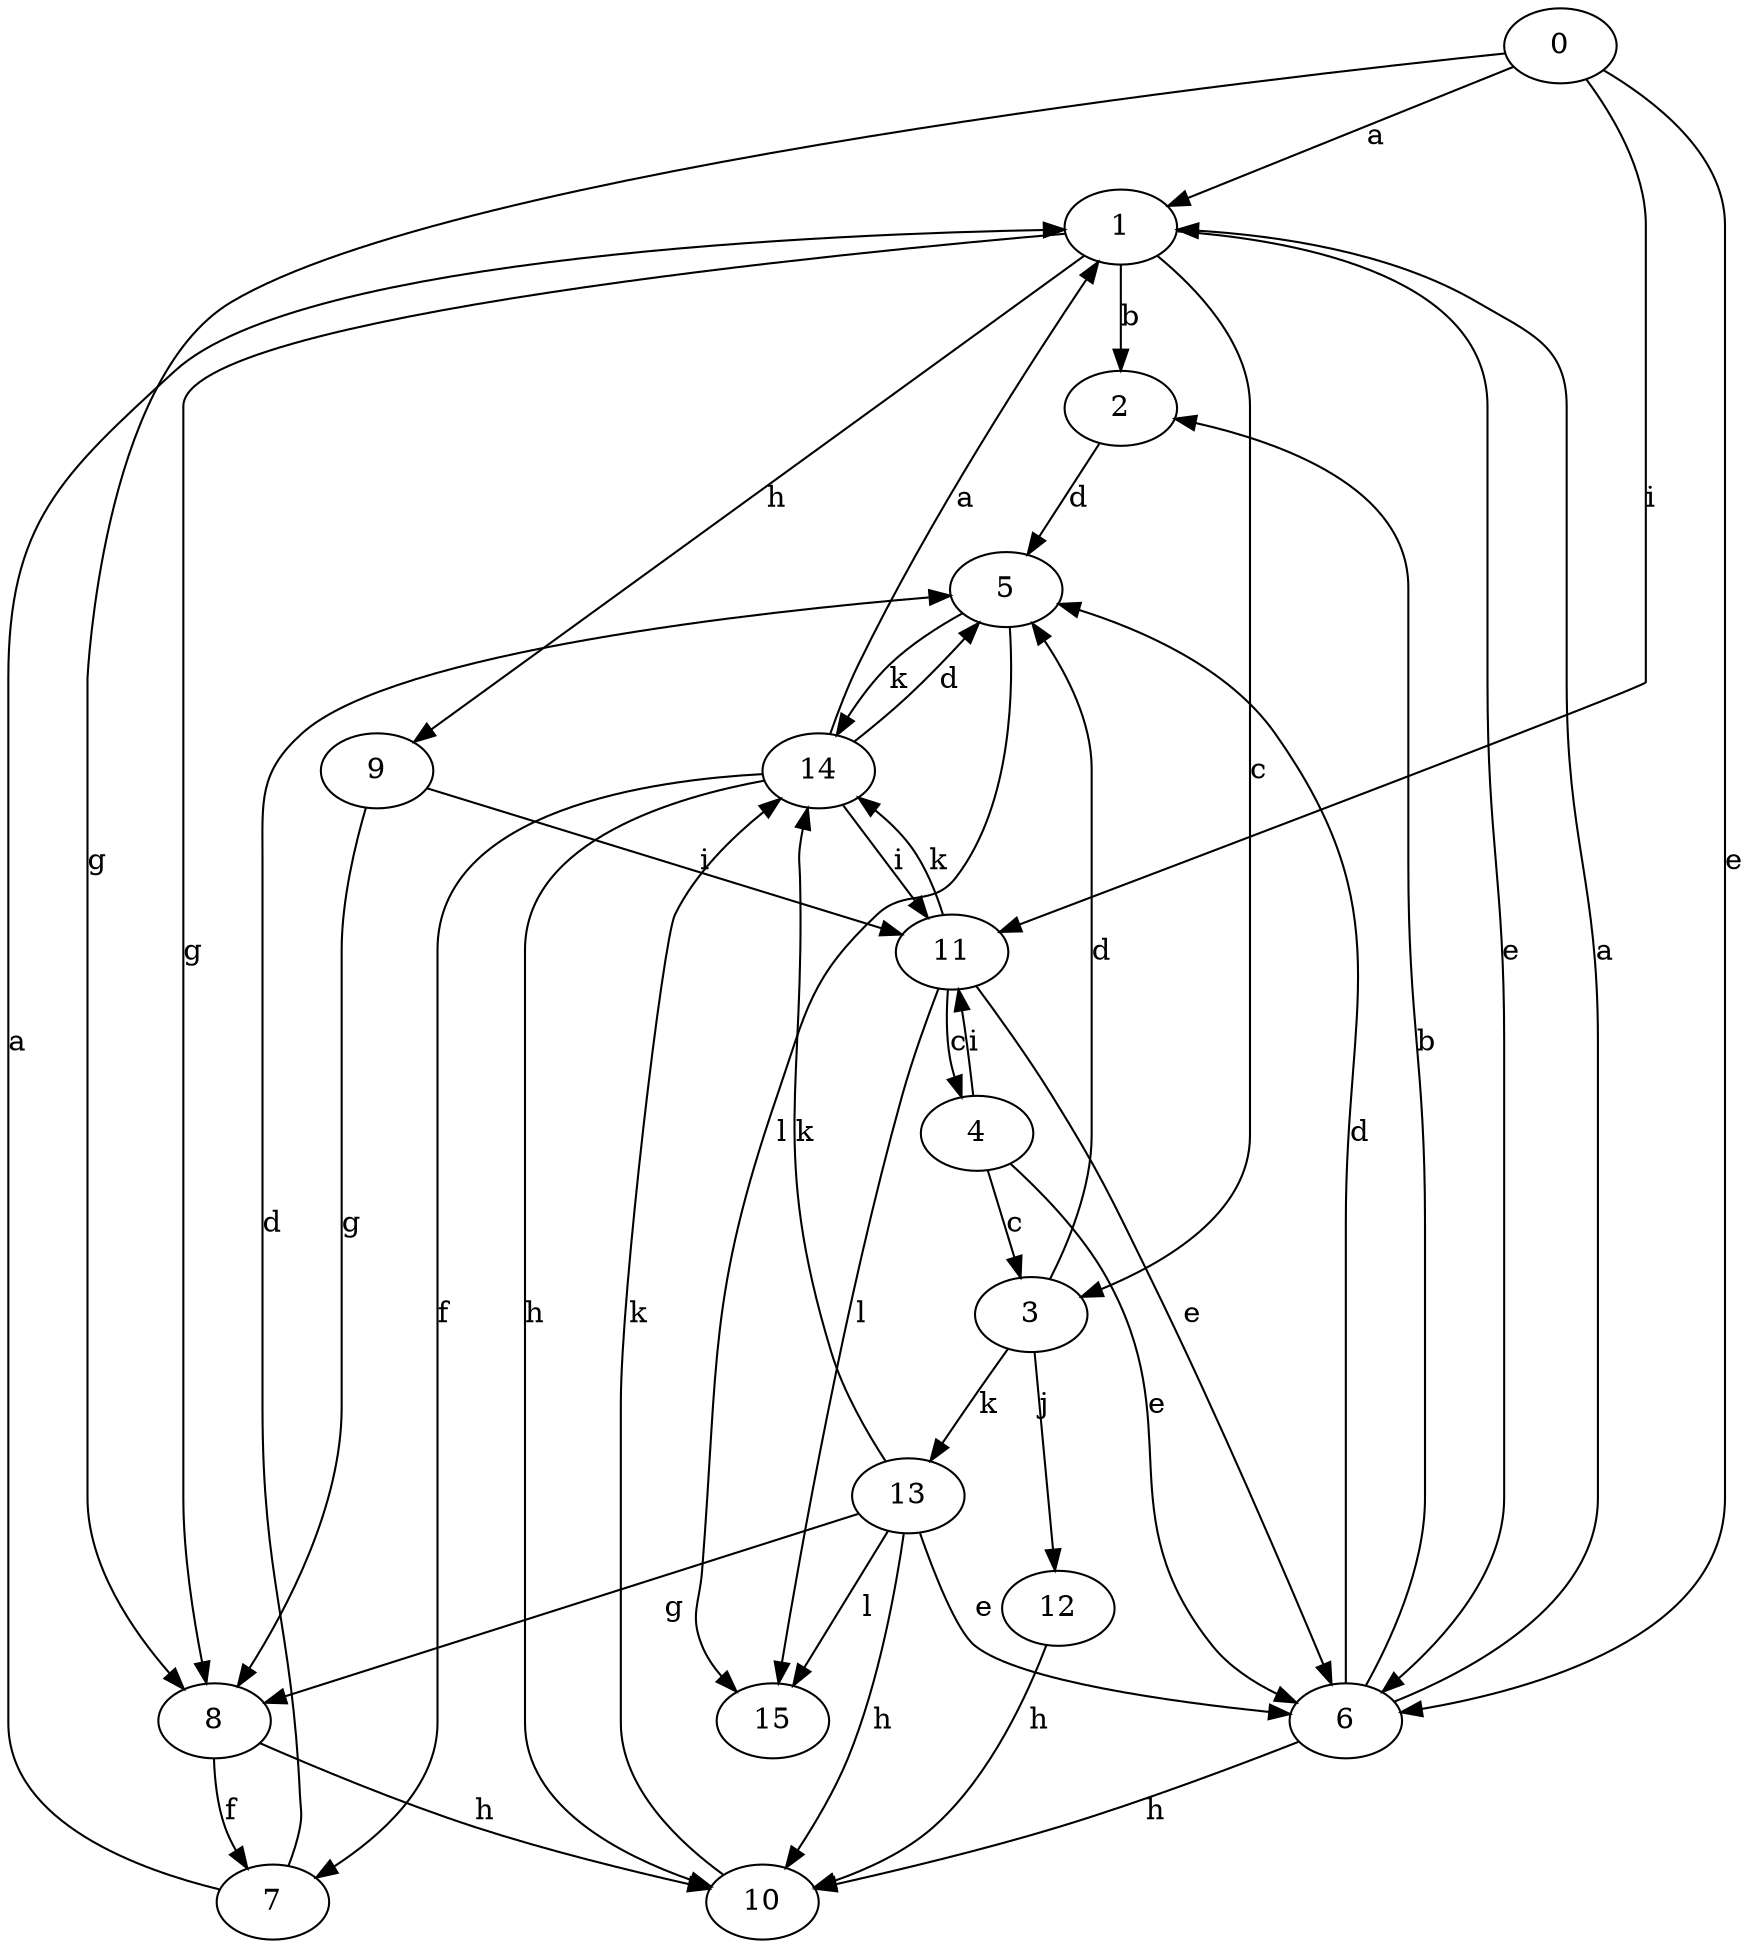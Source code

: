 strict digraph  {
0;
1;
2;
3;
4;
5;
6;
7;
8;
9;
10;
11;
12;
13;
14;
15;
0 -> 1  [label=a];
0 -> 6  [label=e];
0 -> 8  [label=g];
0 -> 11  [label=i];
1 -> 2  [label=b];
1 -> 3  [label=c];
1 -> 6  [label=e];
1 -> 8  [label=g];
1 -> 9  [label=h];
2 -> 5  [label=d];
3 -> 5  [label=d];
3 -> 12  [label=j];
3 -> 13  [label=k];
4 -> 3  [label=c];
4 -> 6  [label=e];
4 -> 11  [label=i];
5 -> 14  [label=k];
5 -> 15  [label=l];
6 -> 1  [label=a];
6 -> 2  [label=b];
6 -> 5  [label=d];
6 -> 10  [label=h];
7 -> 1  [label=a];
7 -> 5  [label=d];
8 -> 7  [label=f];
8 -> 10  [label=h];
9 -> 8  [label=g];
9 -> 11  [label=i];
10 -> 14  [label=k];
11 -> 4  [label=c];
11 -> 6  [label=e];
11 -> 14  [label=k];
11 -> 15  [label=l];
12 -> 10  [label=h];
13 -> 6  [label=e];
13 -> 8  [label=g];
13 -> 10  [label=h];
13 -> 14  [label=k];
13 -> 15  [label=l];
14 -> 1  [label=a];
14 -> 5  [label=d];
14 -> 7  [label=f];
14 -> 10  [label=h];
14 -> 11  [label=i];
}
